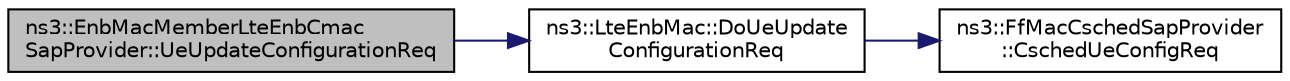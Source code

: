 digraph "ns3::EnbMacMemberLteEnbCmacSapProvider::UeUpdateConfigurationReq"
{
 // LATEX_PDF_SIZE
  edge [fontname="Helvetica",fontsize="10",labelfontname="Helvetica",labelfontsize="10"];
  node [fontname="Helvetica",fontsize="10",shape=record];
  rankdir="LR";
  Node1 [label="ns3::EnbMacMemberLteEnbCmac\lSapProvider::UeUpdateConfigurationReq",height=0.2,width=0.4,color="black", fillcolor="grey75", style="filled", fontcolor="black",tooltip="update the configuration of the UE"];
  Node1 -> Node2 [color="midnightblue",fontsize="10",style="solid",fontname="Helvetica"];
  Node2 [label="ns3::LteEnbMac::DoUeUpdate\lConfigurationReq",height=0.2,width=0.4,color="black", fillcolor="white", style="filled",URL="$classns3_1_1_lte_enb_mac.html#a8d93bd41ab576a027eb1c2358b3a9280",tooltip="UE Update configuration request function."];
  Node2 -> Node3 [color="midnightblue",fontsize="10",style="solid",fontname="Helvetica"];
  Node3 [label="ns3::FfMacCschedSapProvider\l::CschedUeConfigReq",height=0.2,width=0.4,color="black", fillcolor="white", style="filled",URL="$classns3_1_1_ff_mac_csched_sap_provider.html#a104a8ccff3678bcd34548ea574c380dd",tooltip="CSCHED_UE_CONFIG_REQ."];
}
